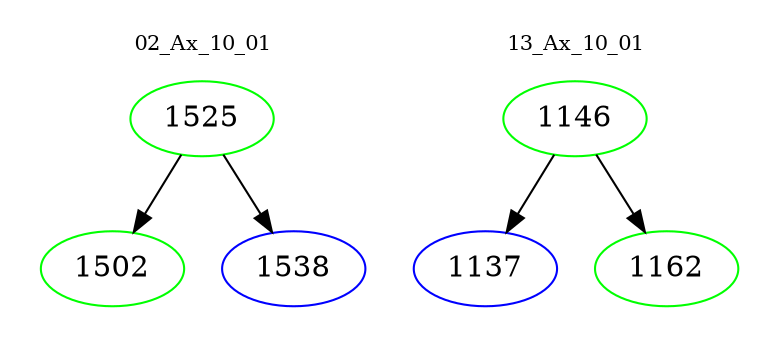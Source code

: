 digraph{
subgraph cluster_0 {
color = white
label = "02_Ax_10_01";
fontsize=10;
T0_1525 [label="1525", color="green"]
T0_1525 -> T0_1502 [color="black"]
T0_1502 [label="1502", color="green"]
T0_1525 -> T0_1538 [color="black"]
T0_1538 [label="1538", color="blue"]
}
subgraph cluster_1 {
color = white
label = "13_Ax_10_01";
fontsize=10;
T1_1146 [label="1146", color="green"]
T1_1146 -> T1_1137 [color="black"]
T1_1137 [label="1137", color="blue"]
T1_1146 -> T1_1162 [color="black"]
T1_1162 [label="1162", color="green"]
}
}
